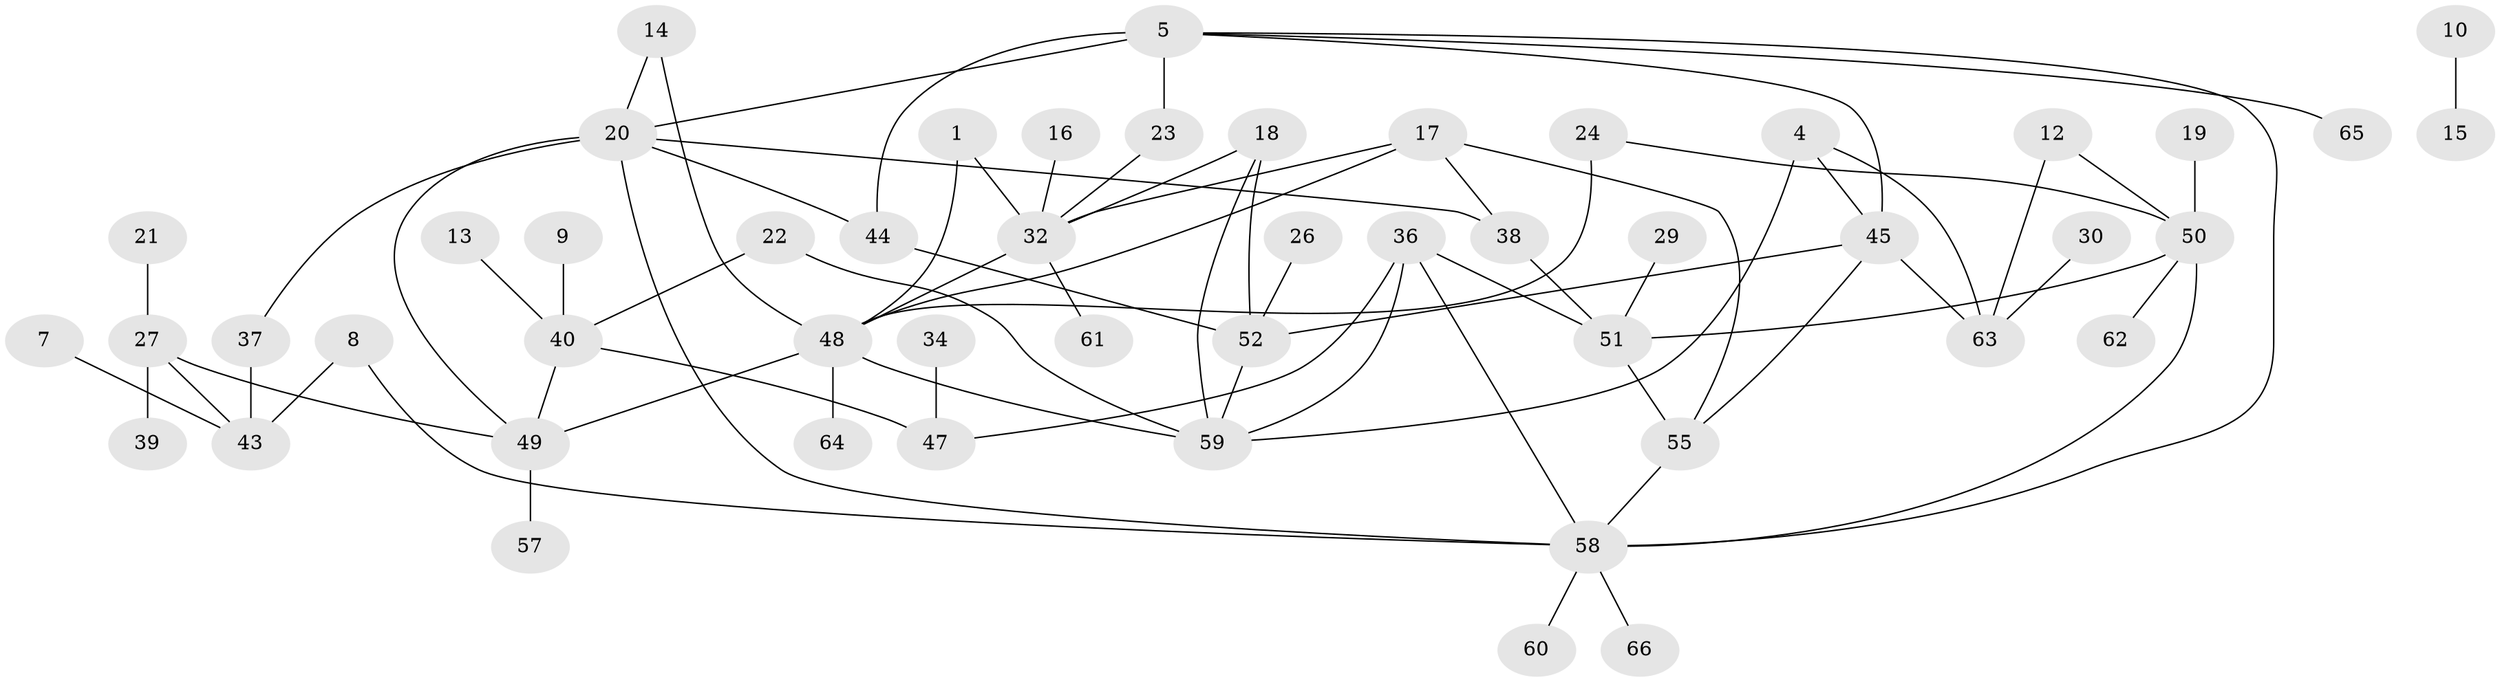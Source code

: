 // original degree distribution, {2: 0.31297709923664124, 7: 0.007633587786259542, 5: 0.05343511450381679, 1: 0.24427480916030533, 0: 0.09923664122137404, 6: 0.015267175572519083, 4: 0.09923664122137404, 3: 0.16793893129770993}
// Generated by graph-tools (version 1.1) at 2025/25/03/09/25 03:25:16]
// undirected, 51 vertices, 74 edges
graph export_dot {
graph [start="1"]
  node [color=gray90,style=filled];
  1;
  4;
  5;
  7;
  8;
  9;
  10;
  12;
  13;
  14;
  15;
  16;
  17;
  18;
  19;
  20;
  21;
  22;
  23;
  24;
  26;
  27;
  29;
  30;
  32;
  34;
  36;
  37;
  38;
  39;
  40;
  43;
  44;
  45;
  47;
  48;
  49;
  50;
  51;
  52;
  55;
  57;
  58;
  59;
  60;
  61;
  62;
  63;
  64;
  65;
  66;
  1 -- 32 [weight=1.0];
  1 -- 48 [weight=1.0];
  4 -- 45 [weight=1.0];
  4 -- 59 [weight=1.0];
  4 -- 63 [weight=1.0];
  5 -- 20 [weight=1.0];
  5 -- 23 [weight=1.0];
  5 -- 44 [weight=2.0];
  5 -- 45 [weight=1.0];
  5 -- 58 [weight=1.0];
  5 -- 65 [weight=1.0];
  7 -- 43 [weight=1.0];
  8 -- 43 [weight=1.0];
  8 -- 58 [weight=1.0];
  9 -- 40 [weight=1.0];
  10 -- 15 [weight=1.0];
  12 -- 50 [weight=1.0];
  12 -- 63 [weight=1.0];
  13 -- 40 [weight=1.0];
  14 -- 20 [weight=1.0];
  14 -- 48 [weight=1.0];
  16 -- 32 [weight=1.0];
  17 -- 32 [weight=1.0];
  17 -- 38 [weight=1.0];
  17 -- 48 [weight=1.0];
  17 -- 55 [weight=1.0];
  18 -- 32 [weight=1.0];
  18 -- 52 [weight=1.0];
  18 -- 59 [weight=1.0];
  19 -- 50 [weight=1.0];
  20 -- 37 [weight=1.0];
  20 -- 38 [weight=1.0];
  20 -- 44 [weight=1.0];
  20 -- 49 [weight=1.0];
  20 -- 58 [weight=1.0];
  21 -- 27 [weight=1.0];
  22 -- 40 [weight=1.0];
  22 -- 59 [weight=1.0];
  23 -- 32 [weight=1.0];
  24 -- 48 [weight=2.0];
  24 -- 50 [weight=1.0];
  26 -- 52 [weight=1.0];
  27 -- 39 [weight=1.0];
  27 -- 43 [weight=1.0];
  27 -- 49 [weight=1.0];
  29 -- 51 [weight=1.0];
  30 -- 63 [weight=1.0];
  32 -- 48 [weight=2.0];
  32 -- 61 [weight=1.0];
  34 -- 47 [weight=1.0];
  36 -- 47 [weight=1.0];
  36 -- 51 [weight=1.0];
  36 -- 58 [weight=1.0];
  36 -- 59 [weight=1.0];
  37 -- 43 [weight=1.0];
  38 -- 51 [weight=1.0];
  40 -- 47 [weight=1.0];
  40 -- 49 [weight=1.0];
  44 -- 52 [weight=1.0];
  45 -- 52 [weight=1.0];
  45 -- 55 [weight=1.0];
  45 -- 63 [weight=1.0];
  48 -- 49 [weight=1.0];
  48 -- 59 [weight=1.0];
  48 -- 64 [weight=1.0];
  49 -- 57 [weight=1.0];
  50 -- 51 [weight=1.0];
  50 -- 58 [weight=1.0];
  50 -- 62 [weight=1.0];
  51 -- 55 [weight=1.0];
  52 -- 59 [weight=1.0];
  55 -- 58 [weight=1.0];
  58 -- 60 [weight=1.0];
  58 -- 66 [weight=1.0];
}
